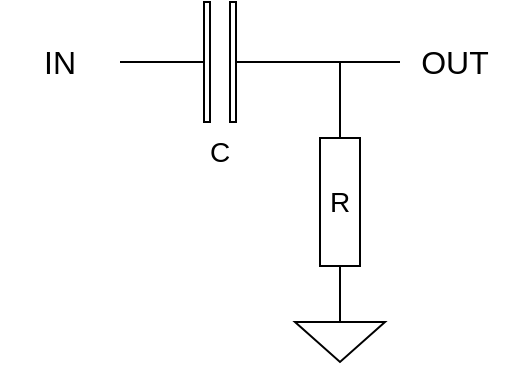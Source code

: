 <mxfile version="28.2.7">
  <diagram name="Page-1" id="427pyeHDUCHiVFxzyBcK">
    <mxGraphModel dx="738" dy="440" grid="1" gridSize="10" guides="1" tooltips="1" connect="1" arrows="1" fold="1" page="1" pageScale="1" pageWidth="450" pageHeight="300" math="0" shadow="0">
      <root>
        <mxCell id="0" />
        <mxCell id="1" parent="0" />
        <mxCell id="GOgg-8nM3F317iof_1x7-1" value="" style="pointerEvents=1;verticalLabelPosition=bottom;shadow=0;dashed=0;align=center;html=1;verticalAlign=top;shape=mxgraph.electrical.capacitors.capacitor_4;rotation=-180;" vertex="1" parent="1">
          <mxGeometry x="90" y="50" width="100" height="60" as="geometry" />
        </mxCell>
        <mxCell id="GOgg-8nM3F317iof_1x7-2" value="" style="pointerEvents=1;verticalLabelPosition=bottom;shadow=0;dashed=0;align=center;html=1;verticalAlign=top;shape=mxgraph.electrical.resistors.resistor_1;rotation=-90;" vertex="1" parent="1">
          <mxGeometry x="150" y="140" width="100" height="20" as="geometry" />
        </mxCell>
        <mxCell id="GOgg-8nM3F317iof_1x7-3" value="" style="pointerEvents=1;verticalLabelPosition=bottom;shadow=0;dashed=0;align=center;html=1;verticalAlign=top;shape=mxgraph.electrical.signal_sources.signal_ground;" vertex="1" parent="1">
          <mxGeometry x="177.5" y="200" width="45" height="30" as="geometry" />
        </mxCell>
        <mxCell id="GOgg-8nM3F317iof_1x7-12" style="edgeStyle=none;rounded=0;orthogonalLoop=1;jettySize=auto;html=1;exitX=0;exitY=0.5;exitDx=0;exitDy=0;endArrow=none;endFill=0;" edge="1" parent="1" source="GOgg-8nM3F317iof_1x7-6">
          <mxGeometry relative="1" as="geometry">
            <mxPoint x="200" y="80" as="targetPoint" />
          </mxGeometry>
        </mxCell>
        <mxCell id="GOgg-8nM3F317iof_1x7-6" value="&lt;font style=&quot;font-size: 16px;&quot;&gt;OUT&lt;/font&gt;" style="text;html=1;whiteSpace=wrap;strokeColor=none;fillColor=none;align=center;verticalAlign=middle;rounded=0;" vertex="1" parent="1">
          <mxGeometry x="230" y="65" width="55" height="30" as="geometry" />
        </mxCell>
        <mxCell id="GOgg-8nM3F317iof_1x7-7" value="&lt;font style=&quot;font-size: 16px;&quot;&gt;IN&lt;/font&gt;" style="text;html=1;whiteSpace=wrap;strokeColor=none;fillColor=none;align=center;verticalAlign=middle;rounded=0;" vertex="1" parent="1">
          <mxGeometry x="30" y="65" width="60" height="30" as="geometry" />
        </mxCell>
        <mxCell id="GOgg-8nM3F317iof_1x7-9" value="&lt;font style=&quot;font-size: 14px;&quot;&gt;R&lt;/font&gt;" style="text;html=1;whiteSpace=wrap;strokeColor=none;fillColor=none;align=center;verticalAlign=middle;rounded=0;" vertex="1" parent="1">
          <mxGeometry x="170" y="135" width="60" height="30" as="geometry" />
        </mxCell>
        <mxCell id="GOgg-8nM3F317iof_1x7-10" value="&lt;font style=&quot;font-size: 14px;&quot;&gt;C&lt;/font&gt;" style="text;html=1;whiteSpace=wrap;strokeColor=none;fillColor=none;align=center;verticalAlign=middle;rounded=0;" vertex="1" parent="1">
          <mxGeometry x="110" y="110" width="60" height="30" as="geometry" />
        </mxCell>
        <mxCell id="GOgg-8nM3F317iof_1x7-11" style="edgeStyle=orthogonalEdgeStyle;rounded=0;orthogonalLoop=1;jettySize=auto;html=1;exitX=1;exitY=0.5;exitDx=0;exitDy=0;exitPerimeter=0;entryX=0;entryY=0.5;entryDx=0;entryDy=0;entryPerimeter=0;endArrow=none;endFill=0;" edge="1" parent="1" source="GOgg-8nM3F317iof_1x7-2" target="GOgg-8nM3F317iof_1x7-1">
          <mxGeometry relative="1" as="geometry">
            <Array as="points">
              <mxPoint x="200" y="80" />
            </Array>
          </mxGeometry>
        </mxCell>
      </root>
    </mxGraphModel>
  </diagram>
</mxfile>
